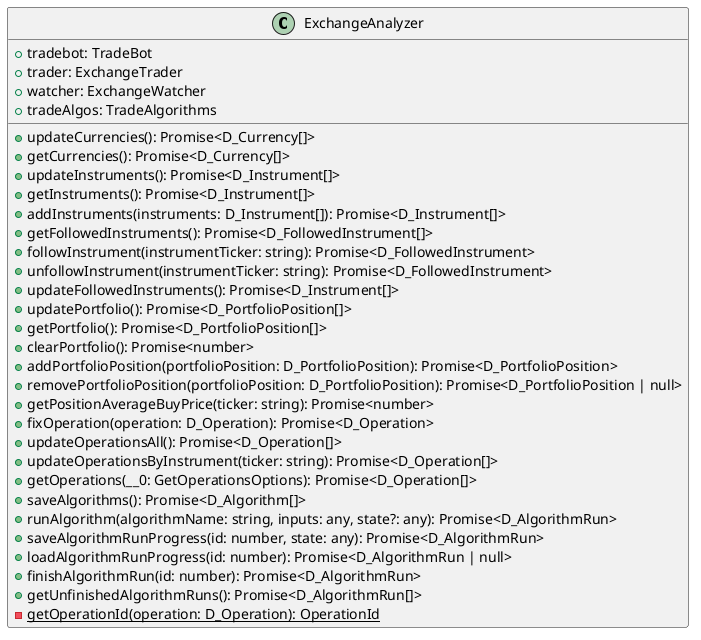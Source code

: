 @startuml
class ExchangeAnalyzer {
    +tradebot: TradeBot
    +trader: ExchangeTrader
    +watcher: ExchangeWatcher
    +tradeAlgos: TradeAlgorithms
    +updateCurrencies(): Promise<D_Currency[]>
    +getCurrencies(): Promise<D_Currency[]>
    +updateInstruments(): Promise<D_Instrument[]>
    +getInstruments(): Promise<D_Instrument[]>
    +addInstruments(instruments: D_Instrument[]): Promise<D_Instrument[]>
    +getFollowedInstruments(): Promise<D_FollowedInstrument[]>
    +followInstrument(instrumentTicker: string): Promise<D_FollowedInstrument>
    +unfollowInstrument(instrumentTicker: string): Promise<D_FollowedInstrument>
    +updateFollowedInstruments(): Promise<D_Instrument[]>
    +updatePortfolio(): Promise<D_PortfolioPosition[]>
    +getPortfolio(): Promise<D_PortfolioPosition[]>
    +clearPortfolio(): Promise<number>
    +addPortfolioPosition(portfolioPosition: D_PortfolioPosition): Promise<D_PortfolioPosition>
    +removePortfolioPosition(portfolioPosition: D_PortfolioPosition): Promise<D_PortfolioPosition | null>
    +getPositionAverageBuyPrice(ticker: string): Promise<number>
    +fixOperation(operation: D_Operation): Promise<D_Operation>
    +updateOperationsAll(): Promise<D_Operation[]>
    +updateOperationsByInstrument(ticker: string): Promise<D_Operation[]>
    +getOperations(__0: GetOperationsOptions): Promise<D_Operation[]>
    +saveAlgorithms(): Promise<D_Algorithm[]>
    +runAlgorithm(algorithmName: string, inputs: any, state?: any): Promise<D_AlgorithmRun>
    +saveAlgorithmRunProgress(id: number, state: any): Promise<D_AlgorithmRun>
    +loadAlgorithmRunProgress(id: number): Promise<D_AlgorithmRun | null>
    +finishAlgorithmRun(id: number): Promise<D_AlgorithmRun>
    +getUnfinishedAlgorithmRuns(): Promise<D_AlgorithmRun[]>
    -{static} getOperationId(operation: D_Operation): OperationId
}
@enduml
